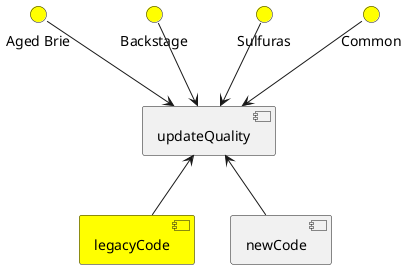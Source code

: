 @startuml
'https://plantuml.com/component-diagram
top to bottom direction

interface "Aged Brie" as AgedBrie #yellow
interface Backstage #yellow
interface Sulfuras #yellow
interface Common #yellow
component [legacyCode] #yellow

AgedBrie --> [updateQuality]
Backstage --> [updateQuality]
Sulfuras --> [updateQuality]
Common --> [updateQuality]

[updateQuality] <-- [legacyCode]
[updateQuality] <-- [newCode]

@enduml